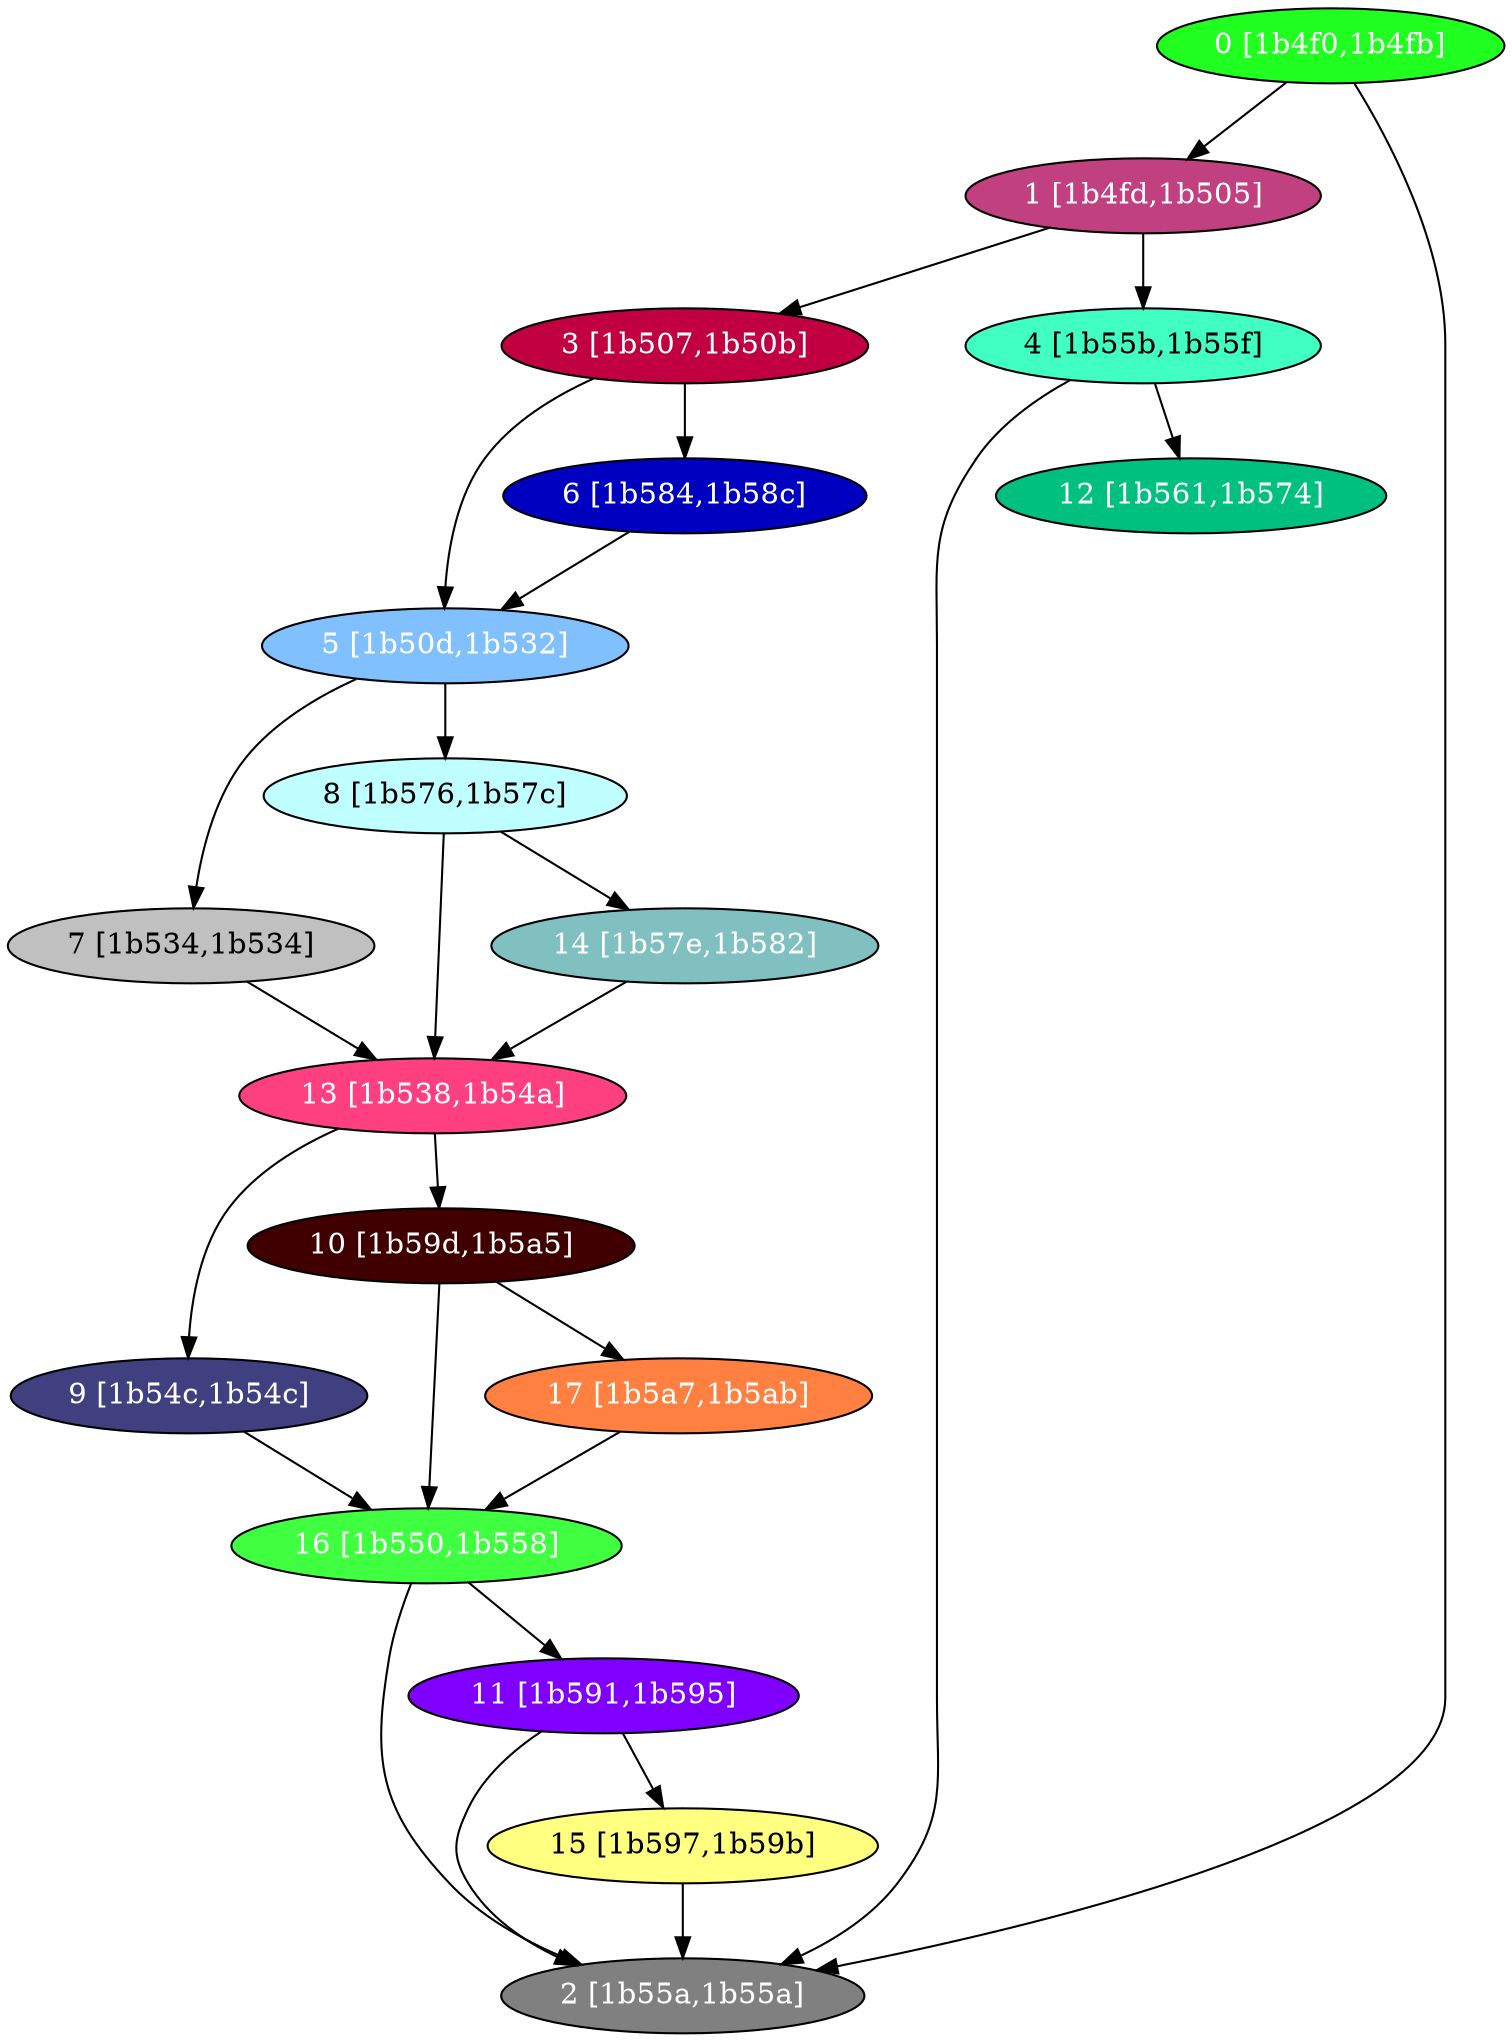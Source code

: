 diGraph libnss3{
	libnss3_0  [style=filled fillcolor="#20FF20" fontcolor="#ffffff" shape=oval label="0 [1b4f0,1b4fb]"]
	libnss3_1  [style=filled fillcolor="#C04080" fontcolor="#ffffff" shape=oval label="1 [1b4fd,1b505]"]
	libnss3_2  [style=filled fillcolor="#808080" fontcolor="#ffffff" shape=oval label="2 [1b55a,1b55a]"]
	libnss3_3  [style=filled fillcolor="#C00040" fontcolor="#ffffff" shape=oval label="3 [1b507,1b50b]"]
	libnss3_4  [style=filled fillcolor="#40FFC0" fontcolor="#000000" shape=oval label="4 [1b55b,1b55f]"]
	libnss3_5  [style=filled fillcolor="#80C0FF" fontcolor="#ffffff" shape=oval label="5 [1b50d,1b532]"]
	libnss3_6  [style=filled fillcolor="#0000C0" fontcolor="#ffffff" shape=oval label="6 [1b584,1b58c]"]
	libnss3_7  [style=filled fillcolor="#C0C0C0" fontcolor="#000000" shape=oval label="7 [1b534,1b534]"]
	libnss3_8  [style=filled fillcolor="#C0FFFF" fontcolor="#000000" shape=oval label="8 [1b576,1b57c]"]
	libnss3_9  [style=filled fillcolor="#404080" fontcolor="#ffffff" shape=oval label="9 [1b54c,1b54c]"]
	libnss3_a  [style=filled fillcolor="#400000" fontcolor="#ffffff" shape=oval label="10 [1b59d,1b5a5]"]
	libnss3_b  [style=filled fillcolor="#8000FF" fontcolor="#ffffff" shape=oval label="11 [1b591,1b595]"]
	libnss3_c  [style=filled fillcolor="#00C080" fontcolor="#ffffff" shape=oval label="12 [1b561,1b574]"]
	libnss3_d  [style=filled fillcolor="#FF4080" fontcolor="#ffffff" shape=oval label="13 [1b538,1b54a]"]
	libnss3_e  [style=filled fillcolor="#80C0C0" fontcolor="#ffffff" shape=oval label="14 [1b57e,1b582]"]
	libnss3_f  [style=filled fillcolor="#FFFF80" fontcolor="#000000" shape=oval label="15 [1b597,1b59b]"]
	libnss3_10  [style=filled fillcolor="#40FF40" fontcolor="#ffffff" shape=oval label="16 [1b550,1b558]"]
	libnss3_11  [style=filled fillcolor="#FF8040" fontcolor="#ffffff" shape=oval label="17 [1b5a7,1b5ab]"]

	libnss3_0 -> libnss3_1
	libnss3_0 -> libnss3_2
	libnss3_1 -> libnss3_3
	libnss3_1 -> libnss3_4
	libnss3_3 -> libnss3_5
	libnss3_3 -> libnss3_6
	libnss3_4 -> libnss3_2
	libnss3_4 -> libnss3_c
	libnss3_5 -> libnss3_7
	libnss3_5 -> libnss3_8
	libnss3_6 -> libnss3_5
	libnss3_7 -> libnss3_d
	libnss3_8 -> libnss3_d
	libnss3_8 -> libnss3_e
	libnss3_9 -> libnss3_10
	libnss3_a -> libnss3_10
	libnss3_a -> libnss3_11
	libnss3_b -> libnss3_2
	libnss3_b -> libnss3_f
	libnss3_d -> libnss3_9
	libnss3_d -> libnss3_a
	libnss3_e -> libnss3_d
	libnss3_f -> libnss3_2
	libnss3_10 -> libnss3_2
	libnss3_10 -> libnss3_b
	libnss3_11 -> libnss3_10
}